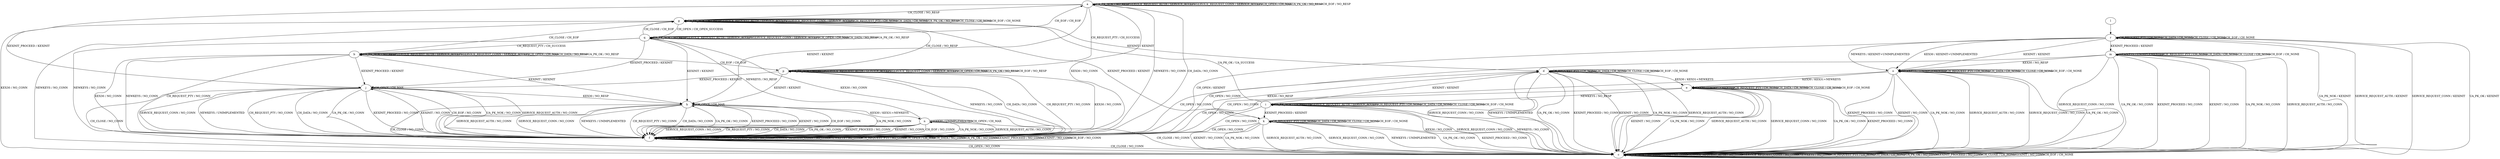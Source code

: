 digraph "" {
	graph ["Incoming time"=0.0635676383972168,
		"Outgoing time"=0.11894035339355469,
		Output="{'States': 18, 'Transitions': 222, 'Filename': '../results/ssh/DropBear-DropBear-z3-4.dot'}",
		Reference="{'States': 18, 'Transitions': 222, 'Filename': '../subjects/ssh/DropBear.dot'}",
		Solver=z3,
		Updated="{'States': 18, 'Transitions': 222, 'Filename': '../subjects/ssh/DropBear.dot'}",
		"f-measure"=1.0,
		precision=1.0,
		recall=1.0
	];
	a -> a	[key=0,
		label="UA_PK_NOK / NO_RESP"];
	a -> a	[key=1,
		label="SERVICE_REQUEST_AUTH / SERVICE_ACCEPT"];
	a -> a	[key=2,
		label="SERVICE_REQUEST_CONN / SERVICE_ACCEPT"];
	a -> a	[key=3,
		label="CH_OPEN / CH_MAX"];
	a -> a	[key=4,
		label="UA_PK_OK / NO_RESP"];
	a -> a	[key=5,
		label="CH_EOF / NO_RESP"];
	a -> f	[key=0,
		label="KEX30 / NO_CONN"];
	a -> f	[key=1,
		label="NEWKEYS / NO_CONN"];
	a -> f	[key=2,
		label="CH_DATA / NO_CONN"];
	a -> g	[key=0,
		label="CH_CLOSE / NO_RESP"];
	a -> h	[key=0,
		label="KEXINIT / KEXINIT"];
	a -> j	[key=0,
		label="KEXINIT_PROCEED / KEXINIT"];
	a -> p	[key=0,
		label="CH_REQUEST_PTY / CH_SUCCESS"];
	b -> b	[key=0,
		label="UA_PK_NOK / NO_RESP"];
	b -> b	[key=1,
		label="SERVICE_REQUEST_AUTH / SERVICE_ACCEPT"];
	b -> b	[key=2,
		label="SERVICE_REQUEST_CONN / SERVICE_ACCEPT"];
	b -> b	[key=3,
		label="CH_OPEN / CH_MAX"];
	b -> b	[key=4,
		label="CH_DATA / NO_RESP"];
	b -> b	[key=5,
		label="UA_PK_OK / NO_RESP"];
	b -> f	[key=0,
		label="KEX30 / NO_CONN"];
	b -> f	[key=1,
		label="NEWKEYS / NO_CONN"];
	b -> f	[key=2,
		label="CH_REQUEST_PTY / NO_CONN"];
	b -> g	[key=0,
		label="CH_CLOSE / CH_EOF"];
	b -> h	[key=0,
		label="KEXINIT / KEXINIT"];
	b -> j	[key=0,
		label="KEXINIT_PROCEED / KEXINIT"];
	b -> p	[key=0,
		label="CH_EOF / CH_EOF"];
	c -> c	[key=0,
		label="UA_PK_NOK / NO_CONN"];
	c -> c	[key=1,
		label="KEX30 / NO_CONN"];
	c -> c	[key=2,
		label="SERVICE_REQUEST_AUTH / NO_CONN"];
	c -> c	[key=3,
		label="SERVICE_REQUEST_CONN / NO_CONN"];
	c -> c	[key=4,
		label="NEWKEYS / NO_CONN"];
	c -> c	[key=5,
		label="CH_REQUEST_PTY / CH_NONE"];
	c -> c	[key=6,
		label="CH_DATA / CH_NONE"];
	c -> c	[key=7,
		label="UA_PK_OK / NO_CONN"];
	c -> c	[key=8,
		label="KEXINIT_PROCEED / NO_CONN"];
	c -> c	[key=9,
		label="CH_CLOSE / CH_NONE"];
	c -> c	[key=10,
		label="KEXINIT / NO_CONN"];
	c -> c	[key=11,
		label="CH_EOF / CH_NONE"];
	c -> f	[key=0,
		label="CH_OPEN / NO_CONN"];
	d -> c	[key=0,
		label="UA_PK_NOK / NO_CONN"];
	d -> c	[key=1,
		label="SERVICE_REQUEST_AUTH / NO_CONN"];
	d -> c	[key=2,
		label="SERVICE_REQUEST_CONN / NO_CONN"];
	d -> c	[key=3,
		label="NEWKEYS / UNIMPLEMENTED"];
	d -> c	[key=4,
		label="UA_PK_OK / NO_CONN"];
	d -> c	[key=5,
		label="KEXINIT_PROCEED / NO_CONN"];
	d -> c	[key=6,
		label="KEXINIT / NO_CONN"];
	d -> d	[key=0,
		label="CH_REQUEST_PTY / CH_NONE"];
	d -> d	[key=1,
		label="CH_DATA / CH_NONE"];
	d -> d	[key=2,
		label="CH_CLOSE / CH_NONE"];
	d -> d	[key=3,
		label="CH_EOF / CH_NONE"];
	d -> e	[key=0,
		label="KEX30 / KEX31+NEWKEYS"];
	d -> f	[key=0,
		label="CH_OPEN / NO_CONN"];
	e -> c	[key=0,
		label="UA_PK_NOK / NO_CONN"];
	e -> c	[key=1,
		label="SERVICE_REQUEST_AUTH / NO_CONN"];
	e -> c	[key=2,
		label="SERVICE_REQUEST_CONN / NO_CONN"];
	e -> c	[key=3,
		label="UA_PK_OK / NO_CONN"];
	e -> c	[key=4,
		label="KEXINIT_PROCEED / NO_CONN"];
	e -> c	[key=5,
		label="KEXINIT / NO_CONN"];
	e -> e	[key=0,
		label="KEX30 / UNIMPLEMENTED"];
	e -> e	[key=1,
		label="CH_REQUEST_PTY / CH_NONE"];
	e -> e	[key=2,
		label="CH_DATA / CH_NONE"];
	e -> e	[key=3,
		label="CH_CLOSE / CH_NONE"];
	e -> e	[key=4,
		label="CH_EOF / CH_NONE"];
	e -> f	[key=0,
		label="CH_OPEN / NO_CONN"];
	e -> i	[key=0,
		label="NEWKEYS / NO_RESP"];
	f -> c	[key=0,
		label="CH_CLOSE / NO_CONN"];
	f -> f	[key=0,
		label="UA_PK_NOK / NO_CONN"];
	f -> f	[key=1,
		label="KEX30 / NO_CONN"];
	f -> f	[key=2,
		label="SERVICE_REQUEST_AUTH / NO_CONN"];
	f -> f	[key=3,
		label="SERVICE_REQUEST_CONN / NO_CONN"];
	f -> f	[key=4,
		label="NEWKEYS / NO_CONN"];
	f -> f	[key=5,
		label="CH_REQUEST_PTY / NO_CONN"];
	f -> f	[key=6,
		label="CH_OPEN / CH_MAX"];
	f -> f	[key=7,
		label="CH_DATA / NO_CONN"];
	f -> f	[key=8,
		label="UA_PK_OK / NO_CONN"];
	f -> f	[key=9,
		label="KEXINIT_PROCEED / NO_CONN"];
	f -> f	[key=10,
		label="KEXINIT / NO_CONN"];
	f -> f	[key=11,
		label="CH_EOF / NO_CONN"];
	g -> c	[key=0,
		label="KEX30 / NO_CONN"];
	g -> c	[key=1,
		label="NEWKEYS / NO_CONN"];
	g -> d	[key=0,
		label="KEXINIT / KEXINIT"];
	g -> g	[key=0,
		label="UA_PK_NOK / NO_RESP"];
	g -> g	[key=1,
		label="SERVICE_REQUEST_AUTH / SERVICE_ACCEPT"];
	g -> g	[key=2,
		label="SERVICE_REQUEST_CONN / SERVICE_ACCEPT"];
	g -> g	[key=3,
		label="CH_REQUEST_PTY / CH_NONE"];
	g -> g	[key=4,
		label="CH_DATA / CH_NONE"];
	g -> g	[key=5,
		label="UA_PK_OK / NO_RESP"];
	g -> g	[key=6,
		label="CH_CLOSE / CH_NONE"];
	g -> g	[key=7,
		label="CH_EOF / CH_NONE"];
	g -> k	[key=0,
		label="KEXINIT_PROCEED / KEXINIT"];
	g -> q	[key=0,
		label="CH_OPEN / CH_OPEN_SUCCESS"];
	h -> c	[key=0,
		label="CH_CLOSE / NO_CONN"];
	h -> f	[key=0,
		label="UA_PK_NOK / NO_CONN"];
	h -> f	[key=1,
		label="SERVICE_REQUEST_AUTH / NO_CONN"];
	h -> f	[key=2,
		label="SERVICE_REQUEST_CONN / NO_CONN"];
	h -> f	[key=3,
		label="NEWKEYS / UNIMPLEMENTED"];
	h -> f	[key=4,
		label="CH_REQUEST_PTY / NO_CONN"];
	h -> f	[key=5,
		label="CH_DATA / NO_CONN"];
	h -> f	[key=6,
		label="UA_PK_OK / NO_CONN"];
	h -> f	[key=7,
		label="KEXINIT_PROCEED / NO_CONN"];
	h -> f	[key=8,
		label="KEXINIT / NO_CONN"];
	h -> f	[key=9,
		label="CH_EOF / NO_CONN"];
	h -> h	[key=0,
		label="CH_OPEN / CH_MAX"];
	h -> n	[key=0,
		label="KEX30 / KEX31+NEWKEYS"];
	i -> c	[key=0,
		label="KEX30 / NO_CONN"];
	i -> c	[key=1,
		label="SERVICE_REQUEST_CONN / NO_CONN"];
	i -> c	[key=2,
		label="NEWKEYS / NO_CONN"];
	i -> d	[key=0,
		label="KEXINIT / KEXINIT"];
	i -> f	[key=0,
		label="CH_OPEN / NO_CONN"];
	i -> g	[key=0,
		label="UA_PK_OK / UA_SUCCESS"];
	i -> i	[key=0,
		label="UA_PK_NOK / UA_FAILURE"];
	i -> i	[key=1,
		label="SERVICE_REQUEST_AUTH / SERVICE_ACCEPT"];
	i -> i	[key=2,
		label="CH_REQUEST_PTY / CH_NONE"];
	i -> i	[key=3,
		label="CH_DATA / CH_NONE"];
	i -> i	[key=4,
		label="CH_CLOSE / CH_NONE"];
	i -> i	[key=5,
		label="CH_EOF / CH_NONE"];
	i -> k	[key=0,
		label="KEXINIT_PROCEED / KEXINIT"];
	j -> c	[key=0,
		label="CH_CLOSE / NO_CONN"];
	j -> f	[key=0,
		label="UA_PK_NOK / NO_CONN"];
	j -> f	[key=1,
		label="SERVICE_REQUEST_AUTH / NO_CONN"];
	j -> f	[key=2,
		label="SERVICE_REQUEST_CONN / NO_CONN"];
	j -> f	[key=3,
		label="NEWKEYS / UNIMPLEMENTED"];
	j -> f	[key=4,
		label="CH_REQUEST_PTY / NO_CONN"];
	j -> f	[key=5,
		label="CH_DATA / NO_CONN"];
	j -> f	[key=6,
		label="UA_PK_OK / NO_CONN"];
	j -> f	[key=7,
		label="KEXINIT_PROCEED / NO_CONN"];
	j -> f	[key=8,
		label="KEXINIT / NO_CONN"];
	j -> f	[key=9,
		label="CH_EOF / NO_CONN"];
	j -> h	[key=0,
		label="KEX30 / NO_RESP"];
	j -> j	[key=0,
		label="CH_OPEN / CH_MAX"];
	k -> c	[key=0,
		label="UA_PK_NOK / NO_CONN"];
	k -> c	[key=1,
		label="SERVICE_REQUEST_AUTH / NO_CONN"];
	k -> c	[key=2,
		label="SERVICE_REQUEST_CONN / NO_CONN"];
	k -> c	[key=3,
		label="NEWKEYS / UNIMPLEMENTED"];
	k -> c	[key=4,
		label="UA_PK_OK / NO_CONN"];
	k -> c	[key=5,
		label="KEXINIT_PROCEED / NO_CONN"];
	k -> c	[key=6,
		label="KEXINIT / NO_CONN"];
	k -> d	[key=0,
		label="KEX30 / NO_RESP"];
	k -> f	[key=0,
		label="CH_OPEN / NO_CONN"];
	k -> k	[key=0,
		label="CH_REQUEST_PTY / CH_NONE"];
	k -> k	[key=1,
		label="CH_DATA / CH_NONE"];
	k -> k	[key=2,
		label="CH_CLOSE / CH_NONE"];
	k -> k	[key=3,
		label="CH_EOF / CH_NONE"];
	l -> r	[key=0];
	m -> c	[key=0,
		label="UA_PK_NOK / NO_CONN"];
	m -> c	[key=1,
		label="SERVICE_REQUEST_AUTH / NO_CONN"];
	m -> c	[key=2,
		label="SERVICE_REQUEST_CONN / NO_CONN"];
	m -> c	[key=3,
		label="UA_PK_OK / NO_CONN"];
	m -> c	[key=4,
		label="KEXINIT_PROCEED / NO_CONN"];
	m -> c	[key=5,
		label="KEXINIT / NO_CONN"];
	m -> f	[key=0,
		label="CH_OPEN / NO_CONN"];
	m -> m	[key=0,
		label="NEWKEYS / UNIMPLEMENTED"];
	m -> m	[key=1,
		label="CH_REQUEST_PTY / CH_NONE"];
	m -> m	[key=2,
		label="CH_DATA / CH_NONE"];
	m -> m	[key=3,
		label="CH_CLOSE / CH_NONE"];
	m -> m	[key=4,
		label="CH_EOF / CH_NONE"];
	m -> o	[key=0,
		label="KEX30 / NO_RESP"];
	n -> c	[key=0,
		label="CH_CLOSE / NO_CONN"];
	n -> f	[key=0,
		label="UA_PK_NOK / NO_CONN"];
	n -> f	[key=1,
		label="SERVICE_REQUEST_AUTH / NO_CONN"];
	n -> f	[key=2,
		label="SERVICE_REQUEST_CONN / NO_CONN"];
	n -> f	[key=3,
		label="CH_REQUEST_PTY / NO_CONN"];
	n -> f	[key=4,
		label="CH_DATA / NO_CONN"];
	n -> f	[key=5,
		label="UA_PK_OK / NO_CONN"];
	n -> f	[key=6,
		label="KEXINIT_PROCEED / NO_CONN"];
	n -> f	[key=7,
		label="KEXINIT / NO_CONN"];
	n -> f	[key=8,
		label="CH_EOF / NO_CONN"];
	n -> n	[key=0,
		label="KEX30 / UNIMPLEMENTED"];
	n -> n	[key=1,
		label="CH_OPEN / CH_MAX"];
	n -> q	[key=0,
		label="NEWKEYS / NO_RESP"];
	o -> c	[key=0,
		label="UA_PK_NOK / NO_CONN"];
	o -> c	[key=1,
		label="SERVICE_REQUEST_AUTH / NO_CONN"];
	o -> c	[key=2,
		label="SERVICE_REQUEST_CONN / NO_CONN"];
	o -> c	[key=3,
		label="UA_PK_OK / NO_CONN"];
	o -> c	[key=4,
		label="KEXINIT_PROCEED / NO_CONN"];
	o -> c	[key=5,
		label="KEXINIT / NO_CONN"];
	o -> e	[key=0,
		label="KEX30 / KEX31+NEWKEYS"];
	o -> f	[key=0,
		label="CH_OPEN / NO_CONN"];
	o -> o	[key=0,
		label="NEWKEYS / UNIMPLEMENTED"];
	o -> o	[key=1,
		label="CH_REQUEST_PTY / CH_NONE"];
	o -> o	[key=2,
		label="CH_DATA / CH_NONE"];
	o -> o	[key=3,
		label="CH_CLOSE / CH_NONE"];
	o -> o	[key=4,
		label="CH_EOF / CH_NONE"];
	p -> f	[key=0,
		label="KEX30 / NO_CONN"];
	p -> f	[key=1,
		label="NEWKEYS / NO_CONN"];
	p -> f	[key=2,
		label="CH_REQUEST_PTY / NO_CONN"];
	p -> f	[key=3,
		label="CH_DATA / NO_CONN"];
	p -> g	[key=0,
		label="CH_CLOSE / NO_RESP"];
	p -> h	[key=0,
		label="KEXINIT / KEXINIT"];
	p -> j	[key=0,
		label="KEXINIT_PROCEED / KEXINIT"];
	p -> p	[key=0,
		label="UA_PK_NOK / NO_RESP"];
	p -> p	[key=1,
		label="SERVICE_REQUEST_AUTH / SERVICE_ACCEPT"];
	p -> p	[key=2,
		label="SERVICE_REQUEST_CONN / SERVICE_ACCEPT"];
	p -> p	[key=3,
		label="CH_OPEN / CH_MAX"];
	p -> p	[key=4,
		label="UA_PK_OK / NO_RESP"];
	p -> p	[key=5,
		label="CH_EOF / NO_RESP"];
	q -> a	[key=0,
		label="CH_EOF / CH_EOF"];
	q -> b	[key=0,
		label="CH_REQUEST_PTY / CH_SUCCESS"];
	q -> f	[key=0,
		label="KEX30 / NO_CONN"];
	q -> f	[key=1,
		label="NEWKEYS / NO_CONN"];
	q -> g	[key=0,
		label="CH_CLOSE / CH_EOF"];
	q -> h	[key=0,
		label="KEXINIT / KEXINIT"];
	q -> j	[key=0,
		label="KEXINIT_PROCEED / KEXINIT"];
	q -> q	[key=0,
		label="UA_PK_NOK / NO_RESP"];
	q -> q	[key=1,
		label="SERVICE_REQUEST_AUTH / SERVICE_ACCEPT"];
	q -> q	[key=2,
		label="SERVICE_REQUEST_CONN / SERVICE_ACCEPT"];
	q -> q	[key=3,
		label="CH_OPEN / CH_MAX"];
	q -> q	[key=4,
		label="CH_DATA / NO_RESP"];
	q -> q	[key=5,
		label="UA_PK_OK / NO_RESP"];
	r -> c	[key=0,
		label="UA_PK_NOK / KEXINIT"];
	r -> c	[key=1,
		label="SERVICE_REQUEST_AUTH / KEXINIT"];
	r -> c	[key=2,
		label="SERVICE_REQUEST_CONN / KEXINIT"];
	r -> c	[key=3,
		label="UA_PK_OK / KEXINIT"];
	r -> f	[key=0,
		label="CH_OPEN / KEXINIT"];
	r -> m	[key=0,
		label="KEXINIT_PROCEED / KEXINIT"];
	r -> o	[key=0,
		label="KEX30 / KEXINIT+UNIMPLEMENTED"];
	r -> o	[key=1,
		label="NEWKEYS / KEXINIT+UNIMPLEMENTED"];
	r -> o	[key=2,
		label="KEXINIT / KEXINIT"];
	r -> r	[key=0,
		label="CH_REQUEST_PTY / CH_NONE"];
	r -> r	[key=1,
		label="CH_DATA / CH_NONE"];
	r -> r	[key=2,
		label="CH_CLOSE / CH_NONE"];
	r -> r	[key=3,
		label="CH_EOF / CH_NONE"];
}
